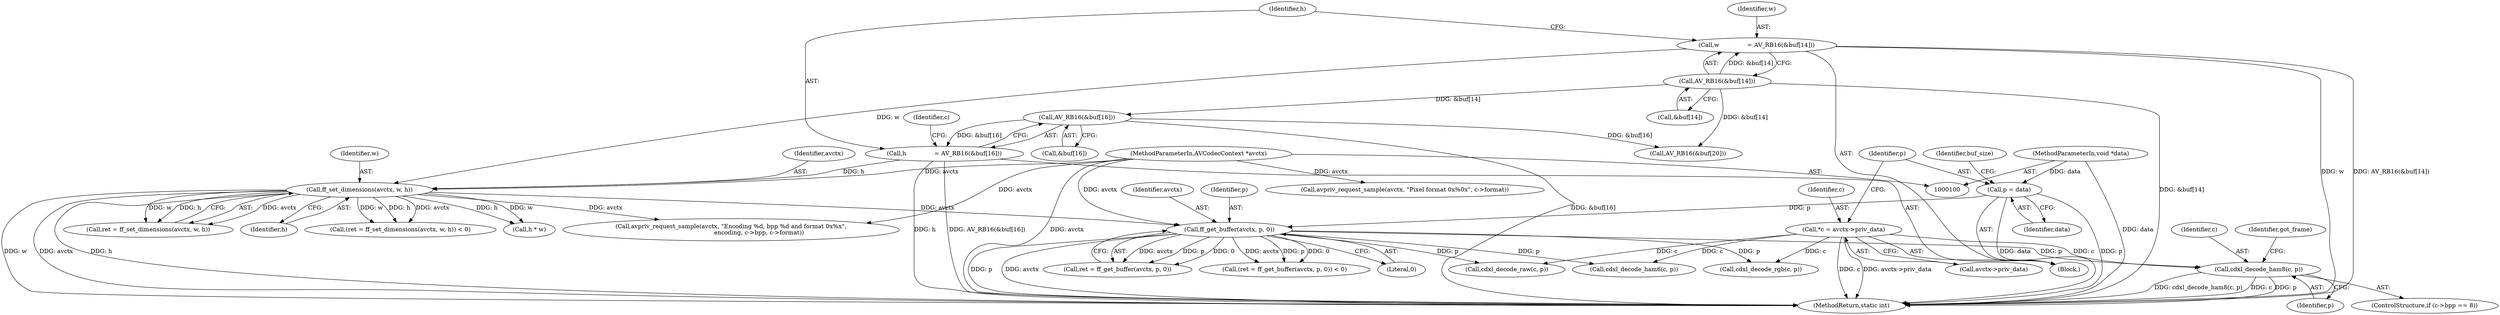 digraph "0_FFmpeg_e1b60aad77c27ed5d4dfc11e5e6a05a38c70489d@pointer" {
"1000473" [label="(Call,cdxl_decode_ham8(c, p))"];
"1000107" [label="(Call,*c = avctx->priv_data)"];
"1000430" [label="(Call,ff_get_buffer(avctx, p, 0))"];
"1000270" [label="(Call,ff_set_dimensions(avctx, w, h))"];
"1000101" [label="(MethodParameterIn,AVCodecContext *avctx)"];
"1000154" [label="(Call,w               = AV_RB16(&buf[14]))"];
"1000156" [label="(Call,AV_RB16(&buf[14]))"];
"1000161" [label="(Call,h               = AV_RB16(&buf[16]))"];
"1000163" [label="(Call,AV_RB16(&buf[16]))"];
"1000112" [label="(Call,p = data)"];
"1000102" [label="(MethodParameterIn,void *data)"];
"1000267" [label="(Call,(ret = ff_set_dimensions(avctx, w, h)) < 0)"];
"1000498" [label="(Identifier,got_frame)"];
"1000170" [label="(Identifier,c)"];
"1000271" [label="(Identifier,avctx)"];
"1000113" [label="(Identifier,p)"];
"1000161" [label="(Call,h               = AV_RB16(&buf[16]))"];
"1000473" [label="(Call,cdxl_decode_ham8(c, p))"];
"1000163" [label="(Call,AV_RB16(&buf[16]))"];
"1000114" [label="(Identifier,data)"];
"1000455" [label="(Call,h * w)"];
"1000268" [label="(Call,ret = ff_set_dimensions(avctx, w, h))"];
"1000432" [label="(Identifier,p)"];
"1000477" [label="(Call,cdxl_decode_ham6(c, p))"];
"1000162" [label="(Identifier,h)"];
"1000105" [label="(Block,)"];
"1000467" [label="(ControlStructure,if (c->bpp == 8))"];
"1000488" [label="(Call,cdxl_decode_rgb(c, p))"];
"1000258" [label="(Call,avpriv_request_sample(avctx, \"Pixel format 0x%0x\", c->format))"];
"1000156" [label="(Call,AV_RB16(&buf[14]))"];
"1000431" [label="(Identifier,avctx)"];
"1000273" [label="(Identifier,h)"];
"1000157" [label="(Call,&buf[14])"];
"1000427" [label="(Call,(ret = ff_get_buffer(avctx, p, 0)) < 0)"];
"1000122" [label="(Identifier,buf_size)"];
"1000155" [label="(Identifier,w)"];
"1000102" [label="(MethodParameterIn,void *data)"];
"1000270" [label="(Call,ff_set_dimensions(avctx, w, h))"];
"1000414" [label="(Call,avpriv_request_sample(avctx, \"Encoding %d, bpp %d and format 0x%x\",\n                              encoding, c->bpp, c->format))"];
"1000433" [label="(Literal,0)"];
"1000475" [label="(Identifier,p)"];
"1000474" [label="(Identifier,c)"];
"1000430" [label="(Call,ff_get_buffer(avctx, p, 0))"];
"1000107" [label="(Call,*c = avctx->priv_data)"];
"1000272" [label="(Identifier,w)"];
"1000428" [label="(Call,ret = ff_get_buffer(avctx, p, 0))"];
"1000109" [label="(Call,avctx->priv_data)"];
"1000493" [label="(Call,cdxl_decode_raw(c, p))"];
"1000164" [label="(Call,&buf[16])"];
"1000112" [label="(Call,p = data)"];
"1000101" [label="(MethodParameterIn,AVCodecContext *avctx)"];
"1000179" [label="(Call,AV_RB16(&buf[20]))"];
"1000108" [label="(Identifier,c)"];
"1000154" [label="(Call,w               = AV_RB16(&buf[14]))"];
"1000502" [label="(MethodReturn,static int)"];
"1000473" -> "1000467"  [label="AST: "];
"1000473" -> "1000475"  [label="CFG: "];
"1000474" -> "1000473"  [label="AST: "];
"1000475" -> "1000473"  [label="AST: "];
"1000498" -> "1000473"  [label="CFG: "];
"1000473" -> "1000502"  [label="DDG: c"];
"1000473" -> "1000502"  [label="DDG: p"];
"1000473" -> "1000502"  [label="DDG: cdxl_decode_ham8(c, p)"];
"1000107" -> "1000473"  [label="DDG: c"];
"1000430" -> "1000473"  [label="DDG: p"];
"1000107" -> "1000105"  [label="AST: "];
"1000107" -> "1000109"  [label="CFG: "];
"1000108" -> "1000107"  [label="AST: "];
"1000109" -> "1000107"  [label="AST: "];
"1000113" -> "1000107"  [label="CFG: "];
"1000107" -> "1000502"  [label="DDG: c"];
"1000107" -> "1000502"  [label="DDG: avctx->priv_data"];
"1000107" -> "1000477"  [label="DDG: c"];
"1000107" -> "1000488"  [label="DDG: c"];
"1000107" -> "1000493"  [label="DDG: c"];
"1000430" -> "1000428"  [label="AST: "];
"1000430" -> "1000433"  [label="CFG: "];
"1000431" -> "1000430"  [label="AST: "];
"1000432" -> "1000430"  [label="AST: "];
"1000433" -> "1000430"  [label="AST: "];
"1000428" -> "1000430"  [label="CFG: "];
"1000430" -> "1000502"  [label="DDG: p"];
"1000430" -> "1000502"  [label="DDG: avctx"];
"1000430" -> "1000427"  [label="DDG: avctx"];
"1000430" -> "1000427"  [label="DDG: p"];
"1000430" -> "1000427"  [label="DDG: 0"];
"1000430" -> "1000428"  [label="DDG: avctx"];
"1000430" -> "1000428"  [label="DDG: p"];
"1000430" -> "1000428"  [label="DDG: 0"];
"1000270" -> "1000430"  [label="DDG: avctx"];
"1000101" -> "1000430"  [label="DDG: avctx"];
"1000112" -> "1000430"  [label="DDG: p"];
"1000430" -> "1000477"  [label="DDG: p"];
"1000430" -> "1000488"  [label="DDG: p"];
"1000430" -> "1000493"  [label="DDG: p"];
"1000270" -> "1000268"  [label="AST: "];
"1000270" -> "1000273"  [label="CFG: "];
"1000271" -> "1000270"  [label="AST: "];
"1000272" -> "1000270"  [label="AST: "];
"1000273" -> "1000270"  [label="AST: "];
"1000268" -> "1000270"  [label="CFG: "];
"1000270" -> "1000502"  [label="DDG: h"];
"1000270" -> "1000502"  [label="DDG: w"];
"1000270" -> "1000502"  [label="DDG: avctx"];
"1000270" -> "1000267"  [label="DDG: avctx"];
"1000270" -> "1000267"  [label="DDG: w"];
"1000270" -> "1000267"  [label="DDG: h"];
"1000270" -> "1000268"  [label="DDG: avctx"];
"1000270" -> "1000268"  [label="DDG: w"];
"1000270" -> "1000268"  [label="DDG: h"];
"1000101" -> "1000270"  [label="DDG: avctx"];
"1000154" -> "1000270"  [label="DDG: w"];
"1000161" -> "1000270"  [label="DDG: h"];
"1000270" -> "1000414"  [label="DDG: avctx"];
"1000270" -> "1000455"  [label="DDG: h"];
"1000270" -> "1000455"  [label="DDG: w"];
"1000101" -> "1000100"  [label="AST: "];
"1000101" -> "1000502"  [label="DDG: avctx"];
"1000101" -> "1000258"  [label="DDG: avctx"];
"1000101" -> "1000414"  [label="DDG: avctx"];
"1000154" -> "1000105"  [label="AST: "];
"1000154" -> "1000156"  [label="CFG: "];
"1000155" -> "1000154"  [label="AST: "];
"1000156" -> "1000154"  [label="AST: "];
"1000162" -> "1000154"  [label="CFG: "];
"1000154" -> "1000502"  [label="DDG: w"];
"1000154" -> "1000502"  [label="DDG: AV_RB16(&buf[14])"];
"1000156" -> "1000154"  [label="DDG: &buf[14]"];
"1000156" -> "1000157"  [label="CFG: "];
"1000157" -> "1000156"  [label="AST: "];
"1000156" -> "1000502"  [label="DDG: &buf[14]"];
"1000156" -> "1000163"  [label="DDG: &buf[14]"];
"1000156" -> "1000179"  [label="DDG: &buf[14]"];
"1000161" -> "1000105"  [label="AST: "];
"1000161" -> "1000163"  [label="CFG: "];
"1000162" -> "1000161"  [label="AST: "];
"1000163" -> "1000161"  [label="AST: "];
"1000170" -> "1000161"  [label="CFG: "];
"1000161" -> "1000502"  [label="DDG: AV_RB16(&buf[16])"];
"1000161" -> "1000502"  [label="DDG: h"];
"1000163" -> "1000161"  [label="DDG: &buf[16]"];
"1000163" -> "1000164"  [label="CFG: "];
"1000164" -> "1000163"  [label="AST: "];
"1000163" -> "1000502"  [label="DDG: &buf[16]"];
"1000163" -> "1000179"  [label="DDG: &buf[16]"];
"1000112" -> "1000105"  [label="AST: "];
"1000112" -> "1000114"  [label="CFG: "];
"1000113" -> "1000112"  [label="AST: "];
"1000114" -> "1000112"  [label="AST: "];
"1000122" -> "1000112"  [label="CFG: "];
"1000112" -> "1000502"  [label="DDG: data"];
"1000112" -> "1000502"  [label="DDG: p"];
"1000102" -> "1000112"  [label="DDG: data"];
"1000102" -> "1000100"  [label="AST: "];
"1000102" -> "1000502"  [label="DDG: data"];
}
